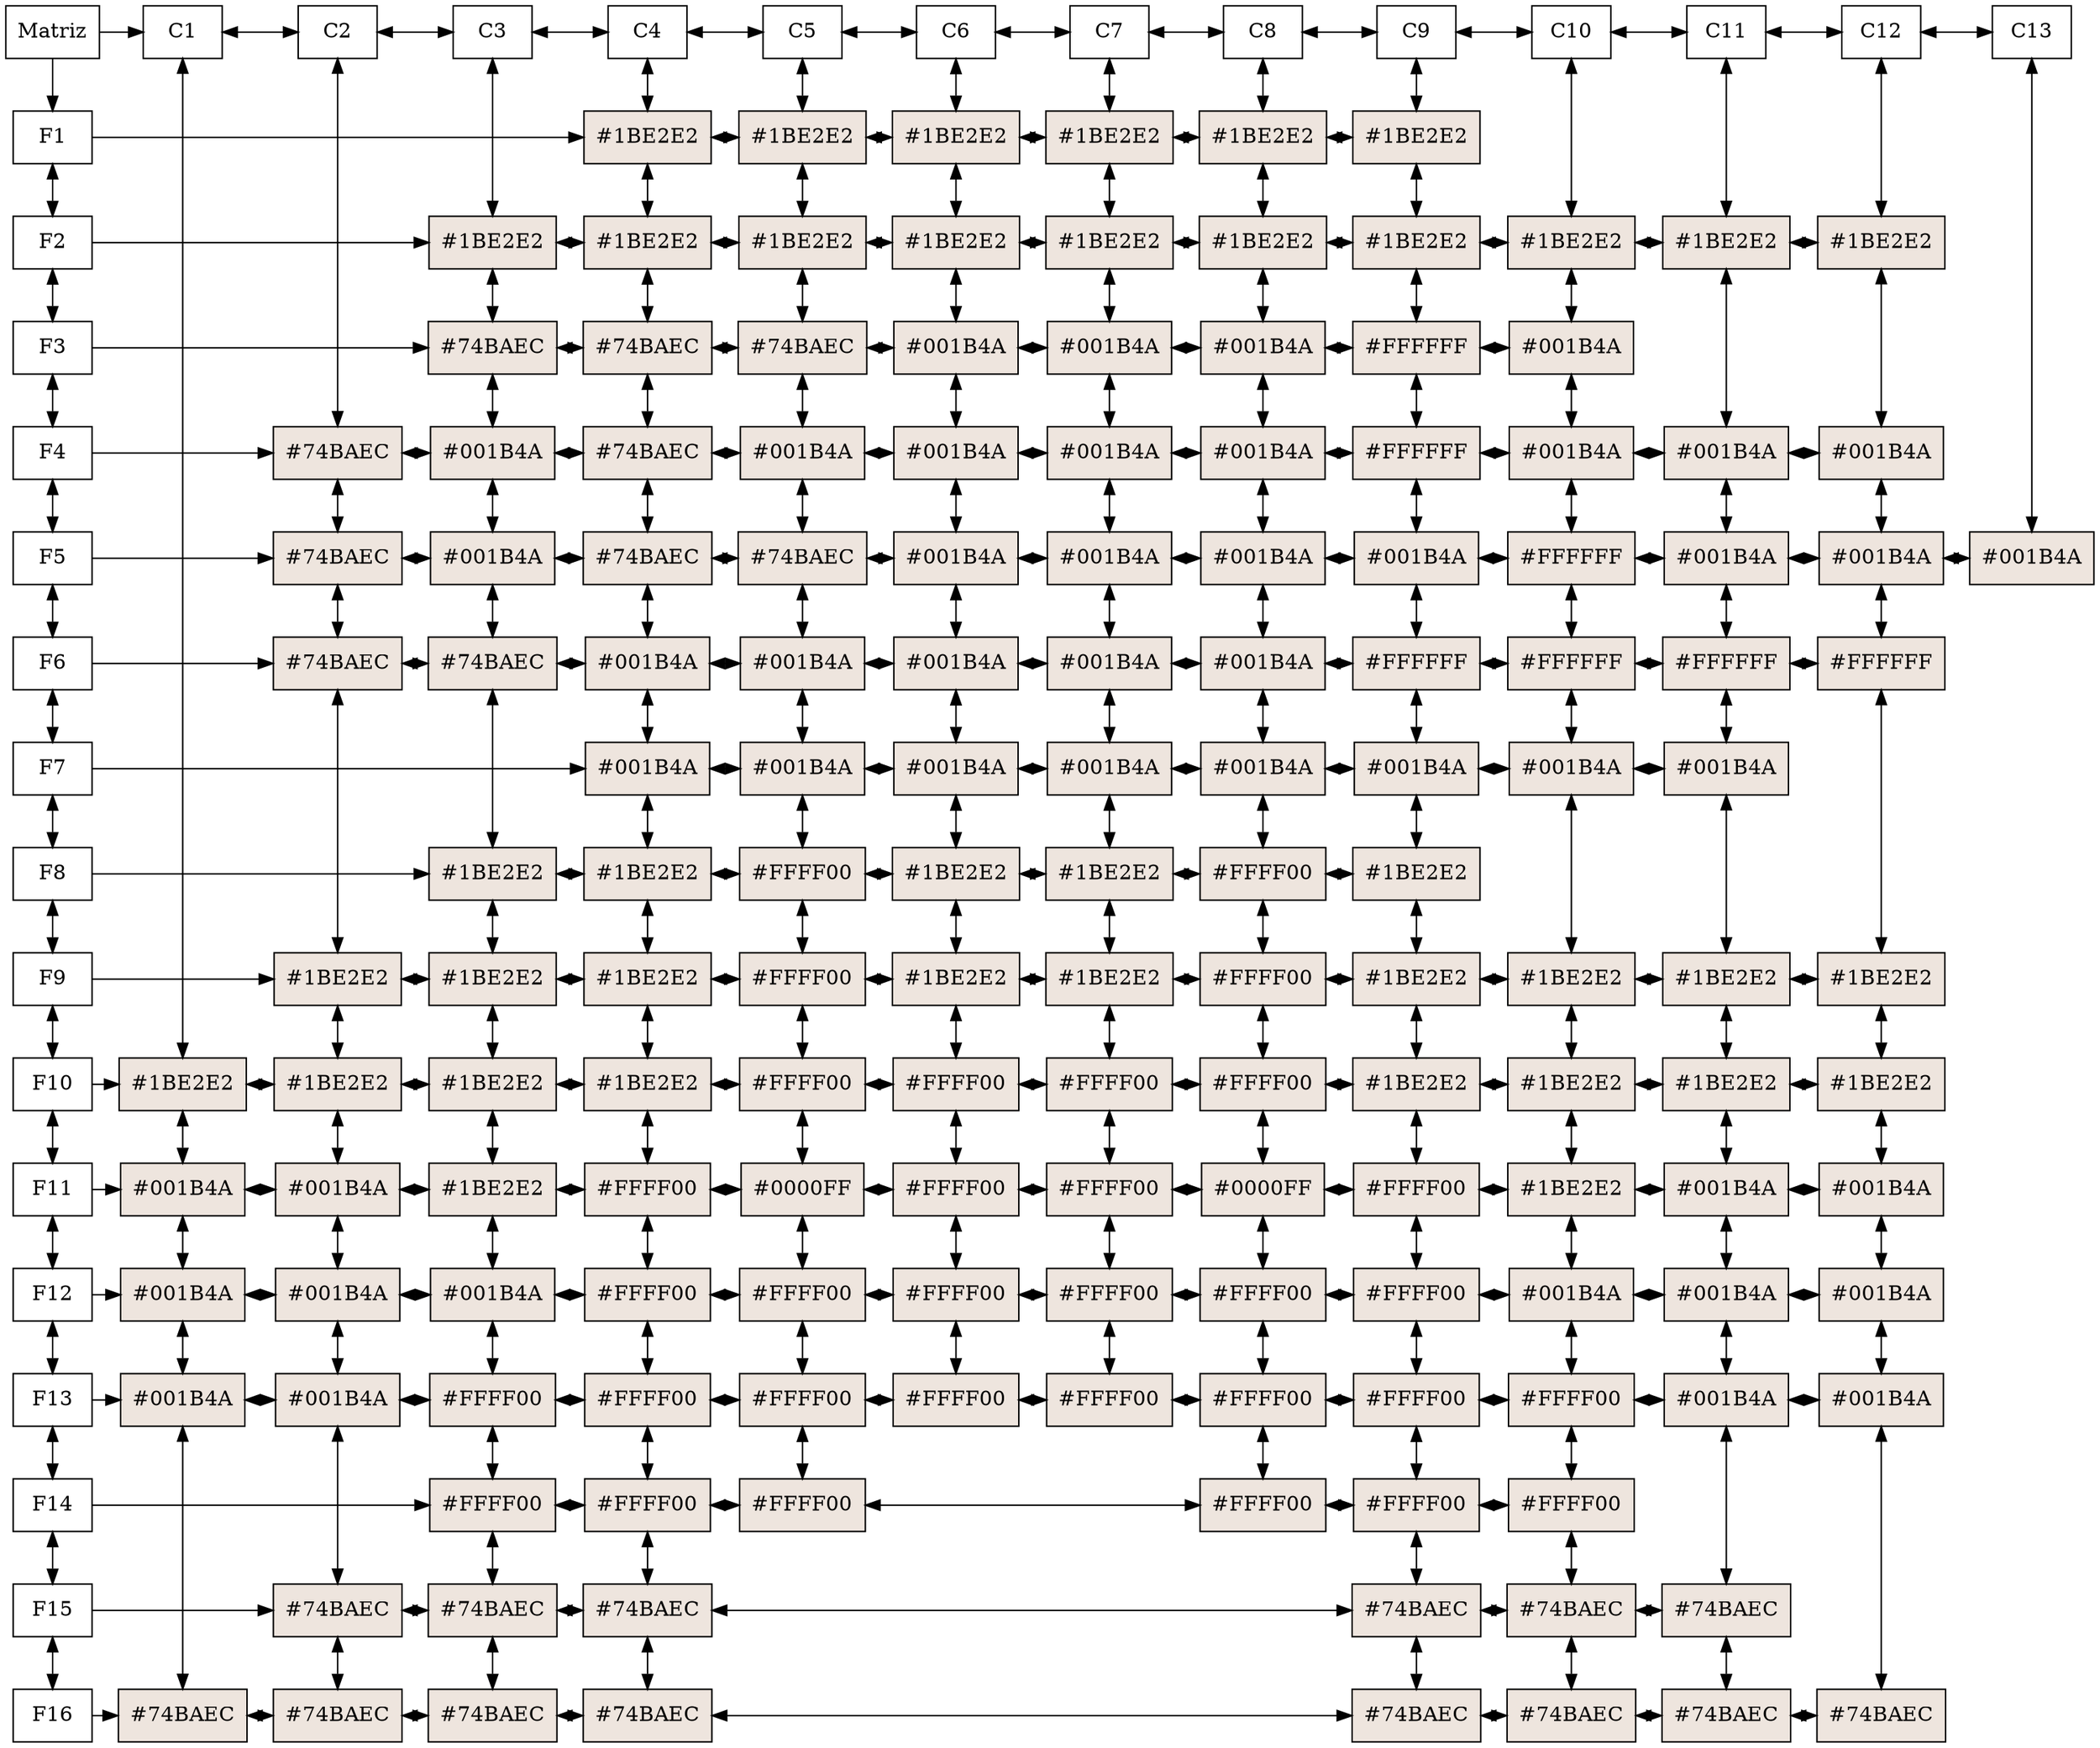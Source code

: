 digraph G{
node [shape = box] 
raiz[label="Matriz"  group=1];
16722808 [label="F1" group = 1]; 
16722264 [label="F2" group = 1]; 
16722328 [label="F3" group = 1]; 
16723032 [label="F4" group = 1]; 
16722520 [label="F5" group = 1]; 
16722104 [label="F6" group = 1]; 
16722072 [label="F7" group = 1]; 
16723064 [label="F8" group = 1]; 
16722168 [label="F9" group = 1]; 
1297872 [label="F10" group = 1]; 
1298224 [label="F11" group = 1]; 
1298256 [label="F12" group = 1]; 
16722872 [label="F13" group = 1]; 
16723000 [label="F14" group = 1]; 
16722552 [label="F15" group = 1]; 
16722296 [label="F16" group = 1]; 
16722808->16722264[dir=both];
16722264->16722328[dir=both];
16722328->16723032[dir=both];
16723032->16722520[dir=both];
16722520->16722104[dir=both];
16722104->16722072[dir=both];
16722072->16723064[dir=both];
16723064->16722168[dir=both];
16722168->1297872[dir=both];
1297872->1298224[dir=both];
1298224->1298256[dir=both];
1298256->16722872[dir=both];
16722872->16723000[dir=both];
16723000->16722552[dir=both];
16722552->16722296[dir=both];
1298576 [label="C1" group = 3]; 
16722776 [label="C2" group = 4]; 
16722904 [label="C3" group = 5]; 
16722744 [label="C4" group = 6]; 
16722424 [label="C5" group = 7]; 
16722200 [label="C6" group = 8]; 
16722232 [label="C7" group = 9]; 
16722360 [label="C8" group = 10]; 
16722936 [label="C9" group = 11]; 
16722840 [label="C10" group = 12]; 
16722136 [label="C11" group = 13]; 
16722968 [label="C12" group = 14]; 
16722392 [label="C13" group = 15]; 
1298576->16722776[dir=both];
16722776->16722904[dir=both];
16722904->16722744[dir=both];
16722744->16722424[dir=both];
16722424->16722200[dir=both];
16722200->16722232[dir=both];
16722232->16722360[dir=both];
16722360->16722936[dir=both];
16722936->16722840[dir=both];
16722840->16722136[dir=both];
16722136->16722968[dir=both];
16722968->16722392[dir=both];
raiz -> 16722808;
raiz -> 1298576;
{ rank  = same; raiz 1298576; 16722776; 16722904; 16722744; 16722424; 16722200; 16722232; 16722360; 16722936; 16722840; 16722136; 16722968; 16722392; }
16718360 [style=filled,fillcolor=seashell2,label= "#1BE2E2" group = 3 ]; 
16718136 [style=filled,fillcolor=seashell2,label= "#001B4A" group = 3 ]; 
16718416 [style=filled,fillcolor=seashell2,label= "#001B4A" group = 3 ]; 
16719592 [style=filled,fillcolor=seashell2,label= "#001B4A" group = 3 ]; 
16719704 [style=filled,fillcolor=seashell2,label= "#74BAEC" group = 3 ]; 
16718696 [style=filled,fillcolor=seashell2,label= "#74BAEC" group = 4 ]; 
16718752 [style=filled,fillcolor=seashell2,label= "#74BAEC" group = 4 ]; 
16718808 [style=filled,fillcolor=seashell2,label= "#74BAEC" group = 4 ]; 
16718024 [style=filled,fillcolor=seashell2,label= "#1BE2E2" group = 4 ]; 
16719648 [style=filled,fillcolor=seashell2,label= "#1BE2E2" group = 4 ]; 
16719480 [style=filled,fillcolor=seashell2,label= "#001B4A" group = 4 ]; 
16719256 [style=filled,fillcolor=seashell2,label= "#001B4A" group = 4 ]; 
16718864 [style=filled,fillcolor=seashell2,label= "#001B4A" group = 4 ]; 
16718976 [style=filled,fillcolor=seashell2,label= "#74BAEC" group = 4 ]; 
16718080 [style=filled,fillcolor=seashell2,label= "#74BAEC" group = 4 ]; 
16719536 [style=filled,fillcolor=seashell2,label= "#1BE2E2" group = 5 ]; 
16718920 [style=filled,fillcolor=seashell2,label= "#74BAEC" group = 5 ]; 
16718192 [style=filled,fillcolor=seashell2,label= "#001B4A" group = 5 ]; 
16718248 [style=filled,fillcolor=seashell2,label= "#001B4A" group = 5 ]; 
16718584 [style=filled,fillcolor=seashell2,label= "#74BAEC" group = 5 ]; 
16718304 [style=filled,fillcolor=seashell2,label= "#1BE2E2" group = 5 ]; 
16718472 [style=filled,fillcolor=seashell2,label= "#1BE2E2" group = 5 ]; 
16719032 [style=filled,fillcolor=seashell2,label= "#1BE2E2" group = 5 ]; 
16718528 [style=filled,fillcolor=seashell2,label= "#1BE2E2" group = 5 ]; 
16718640 [style=filled,fillcolor=seashell2,label= "#001B4A" group = 5 ]; 
16719088 [style=filled,fillcolor=seashell2,label= "#FFFF00" group = 5 ]; 
16719144 [style=filled,fillcolor=seashell2,label= "#FFFF00" group = 5 ]; 
16719312 [style=filled,fillcolor=seashell2,label= "#74BAEC" group = 5 ]; 
16719200 [style=filled,fillcolor=seashell2,label= "#74BAEC" group = 5 ]; 
16719368 [style=filled,fillcolor=seashell2,label= "#1BE2E2" group = 6 ]; 
16719424 [style=filled,fillcolor=seashell2,label= "#1BE2E2" group = 6 ]; 
16721440 [style=filled,fillcolor=seashell2,label= "#74BAEC" group = 6 ]; 
16720936 [style=filled,fillcolor=seashell2,label= "#74BAEC" group = 6 ]; 
16720712 [style=filled,fillcolor=seashell2,label= "#74BAEC" group = 6 ]; 
16721104 [style=filled,fillcolor=seashell2,label= "#001B4A" group = 6 ]; 
16721216 [style=filled,fillcolor=seashell2,label= "#001B4A" group = 6 ]; 
16720656 [style=filled,fillcolor=seashell2,label= "#1BE2E2" group = 6 ]; 
16721160 [style=filled,fillcolor=seashell2,label= "#1BE2E2" group = 6 ]; 
16720824 [style=filled,fillcolor=seashell2,label= "#1BE2E2" group = 6 ]; 
16720992 [style=filled,fillcolor=seashell2,label= "#FFFF00" group = 6 ]; 
16720320 [style=filled,fillcolor=seashell2,label= "#FFFF00" group = 6 ]; 
16721496 [style=filled,fillcolor=seashell2,label= "#FFFF00" group = 6 ]; 
16720096 [style=filled,fillcolor=seashell2,label= "#FFFF00" group = 6 ]; 
16720768 [style=filled,fillcolor=seashell2,label= "#74BAEC" group = 6 ]; 
16720376 [style=filled,fillcolor=seashell2,label= "#74BAEC" group = 6 ]; 
16721048 [style=filled,fillcolor=seashell2,label= "#1BE2E2" group = 7 ]; 
16720264 [style=filled,fillcolor=seashell2,label= "#1BE2E2" group = 7 ]; 
16720432 [style=filled,fillcolor=seashell2,label= "#74BAEC" group = 7 ]; 
16719760 [style=filled,fillcolor=seashell2,label= "#001B4A" group = 7 ]; 
16719816 [style=filled,fillcolor=seashell2,label= "#74BAEC" group = 7 ]; 
16720488 [style=filled,fillcolor=seashell2,label= "#001B4A" group = 7 ]; 
16721272 [style=filled,fillcolor=seashell2,label= "#001B4A" group = 7 ]; 
16720544 [style=filled,fillcolor=seashell2,label= "#FFFF00" group = 7 ]; 
16721328 [style=filled,fillcolor=seashell2,label= "#FFFF00" group = 7 ]; 
16720600 [style=filled,fillcolor=seashell2,label= "#FFFF00" group = 7 ]; 
16721384 [style=filled,fillcolor=seashell2,label= "#0000FF" group = 7 ]; 
16720880 [style=filled,fillcolor=seashell2,label= "#FFFF00" group = 7 ]; 
16720040 [style=filled,fillcolor=seashell2,label= "#FFFF00" group = 7 ]; 
16719872 [style=filled,fillcolor=seashell2,label= "#FFFF00" group = 7 ]; 
16719928 [style=filled,fillcolor=seashell2,label= "#1BE2E2" group = 8 ]; 
16719984 [style=filled,fillcolor=seashell2,label= "#1BE2E2" group = 8 ]; 
16720152 [style=filled,fillcolor=seashell2,label= "#001B4A" group = 8 ]; 
16720208 [style=filled,fillcolor=seashell2,label= "#001B4A" group = 8 ]; 
16721888 [style=filled,fillcolor=seashell2,label= "#001B4A" group = 8 ]; 
16721552 [style=filled,fillcolor=seashell2,label= "#001B4A" group = 8 ]; 
16721608 [style=filled,fillcolor=seashell2,label= "#001B4A" group = 8 ]; 
16721664 [style=filled,fillcolor=seashell2,label= "#1BE2E2" group = 8 ]; 
16721720 [style=filled,fillcolor=seashell2,label= "#1BE2E2" group = 8 ]; 
16721776 [style=filled,fillcolor=seashell2,label= "#FFFF00" group = 8 ]; 
16721832 [style=filled,fillcolor=seashell2,label= "#FFFF00" group = 8 ]; 
16721944 [style=filled,fillcolor=seashell2,label= "#FFFF00" group = 8 ]; 
16727152 [style=filled,fillcolor=seashell2,label= "#FFFF00" group = 8 ]; 
16727376 [style=filled,fillcolor=seashell2,label= "#1BE2E2" group = 9 ]; 
16726704 [style=filled,fillcolor=seashell2,label= "#1BE2E2" group = 9 ]; 
16726872 [style=filled,fillcolor=seashell2,label= "#001B4A" group = 9 ]; 
16726760 [style=filled,fillcolor=seashell2,label= "#001B4A" group = 9 ]; 
16727656 [style=filled,fillcolor=seashell2,label= "#001B4A" group = 9 ]; 
16726536 [style=filled,fillcolor=seashell2,label= "#001B4A" group = 9 ]; 
16725920 [style=filled,fillcolor=seashell2,label= "#001B4A" group = 9 ]; 
16727320 [style=filled,fillcolor=seashell2,label= "#1BE2E2" group = 9 ]; 
16726200 [style=filled,fillcolor=seashell2,label= "#1BE2E2" group = 9 ]; 
16725976 [style=filled,fillcolor=seashell2,label= "#FFFF00" group = 9 ]; 
16727432 [style=filled,fillcolor=seashell2,label= "#FFFF00" group = 9 ]; 
16726592 [style=filled,fillcolor=seashell2,label= "#FFFF00" group = 9 ]; 
16726032 [style=filled,fillcolor=seashell2,label= "#FFFF00" group = 9 ]; 
16727264 [style=filled,fillcolor=seashell2,label= "#1BE2E2" group = 10 ]; 
16726928 [style=filled,fillcolor=seashell2,label= "#1BE2E2" group = 10 ]; 
16726088 [style=filled,fillcolor=seashell2,label= "#001B4A" group = 10 ]; 
16726816 [style=filled,fillcolor=seashell2,label= "#001B4A" group = 10 ]; 
16726984 [style=filled,fillcolor=seashell2,label= "#001B4A" group = 10 ]; 
16726144 [style=filled,fillcolor=seashell2,label= "#001B4A" group = 10 ]; 
16726648 [style=filled,fillcolor=seashell2,label= "#001B4A" group = 10 ]; 
16726256 [style=filled,fillcolor=seashell2,label= "#FFFF00" group = 10 ]; 
16727040 [style=filled,fillcolor=seashell2,label= "#FFFF00" group = 10 ]; 
16727096 [style=filled,fillcolor=seashell2,label= "#FFFF00" group = 10 ]; 
16727600 [style=filled,fillcolor=seashell2,label= "#0000FF" group = 10 ]; 
16727208 [style=filled,fillcolor=seashell2,label= "#FFFF00" group = 10 ]; 
16726312 [style=filled,fillcolor=seashell2,label= "#FFFF00" group = 10 ]; 
16726368 [style=filled,fillcolor=seashell2,label= "#FFFF00" group = 10 ]; 
16727544 [style=filled,fillcolor=seashell2,label= "#1BE2E2" group = 11 ]; 
16726424 [style=filled,fillcolor=seashell2,label= "#1BE2E2" group = 11 ]; 
16726480 [style=filled,fillcolor=seashell2,label= "#FFFFFF" group = 11 ]; 
16727488 [style=filled,fillcolor=seashell2,label= "#FFFFFF" group = 11 ]; 
16728104 [style=filled,fillcolor=seashell2,label= "#001B4A" group = 11 ]; 
16727936 [style=filled,fillcolor=seashell2,label= "#FFFFFF" group = 11 ]; 
16727712 [style=filled,fillcolor=seashell2,label= "#001B4A" group = 11 ]; 
16727880 [style=filled,fillcolor=seashell2,label= "#1BE2E2" group = 11 ]; 
16727768 [style=filled,fillcolor=seashell2,label= "#1BE2E2" group = 11 ]; 
16727992 [style=filled,fillcolor=seashell2,label= "#1BE2E2" group = 11 ]; 
16728048 [style=filled,fillcolor=seashell2,label= "#FFFF00" group = 11 ]; 
16727824 [style=filled,fillcolor=seashell2,label= "#FFFF00" group = 11 ]; 
16725080 [style=filled,fillcolor=seashell2,label= "#FFFF00" group = 11 ]; 
16724632 [style=filled,fillcolor=seashell2,label= "#FFFF00" group = 11 ]; 
16725416 [style=filled,fillcolor=seashell2,label= "#74BAEC" group = 11 ]; 
16724184 [style=filled,fillcolor=seashell2,label= "#74BAEC" group = 11 ]; 
16725136 [style=filled,fillcolor=seashell2,label= "#1BE2E2" group = 12 ]; 
16724688 [style=filled,fillcolor=seashell2,label= "#001B4A" group = 12 ]; 
16724800 [style=filled,fillcolor=seashell2,label= "#001B4A" group = 12 ]; 
16724576 [style=filled,fillcolor=seashell2,label= "#FFFFFF" group = 12 ]; 
16724352 [style=filled,fillcolor=seashell2,label= "#FFFFFF" group = 12 ]; 
16724744 [style=filled,fillcolor=seashell2,label= "#001B4A" group = 12 ]; 
16724240 [style=filled,fillcolor=seashell2,label= "#1BE2E2" group = 12 ]; 
16724296 [style=filled,fillcolor=seashell2,label= "#1BE2E2" group = 12 ]; 
16725304 [style=filled,fillcolor=seashell2,label= "#1BE2E2" group = 12 ]; 
16724856 [style=filled,fillcolor=seashell2,label= "#001B4A" group = 12 ]; 
16725024 [style=filled,fillcolor=seashell2,label= "#FFFF00" group = 12 ]; 
16725192 [style=filled,fillcolor=seashell2,label= "#FFFF00" group = 12 ]; 
16724408 [style=filled,fillcolor=seashell2,label= "#74BAEC" group = 12 ]; 
16725248 [style=filled,fillcolor=seashell2,label= "#74BAEC" group = 12 ]; 
16724912 [style=filled,fillcolor=seashell2,label= "#1BE2E2" group = 13 ]; 
16725360 [style=filled,fillcolor=seashell2,label= "#001B4A" group = 13 ]; 
16724464 [style=filled,fillcolor=seashell2,label= "#001B4A" group = 13 ]; 
16725472 [style=filled,fillcolor=seashell2,label= "#FFFFFF" group = 13 ]; 
16724968 [style=filled,fillcolor=seashell2,label= "#001B4A" group = 13 ]; 
16725528 [style=filled,fillcolor=seashell2,label= "#1BE2E2" group = 13 ]; 
16725584 [style=filled,fillcolor=seashell2,label= "#1BE2E2" group = 13 ]; 
16725640 [style=filled,fillcolor=seashell2,label= "#001B4A" group = 13 ]; 
16724520 [style=filled,fillcolor=seashell2,label= "#001B4A" group = 13 ]; 
16725696 [style=filled,fillcolor=seashell2,label= "#001B4A" group = 13 ]; 
16725752 [style=filled,fillcolor=seashell2,label= "#74BAEC" group = 13 ]; 
16725808 [style=filled,fillcolor=seashell2,label= "#74BAEC" group = 13 ]; 
16725864 [style=filled,fillcolor=seashell2,label= "#1BE2E2" group = 14 ]; 
16724128 [style=filled,fillcolor=seashell2,label= "#001B4A" group = 14 ]; 
16731088 [style=filled,fillcolor=seashell2,label= "#001B4A" group = 14 ]; 
16730024 [style=filled,fillcolor=seashell2,label= "#FFFFFF" group = 14 ]; 
16730920 [style=filled,fillcolor=seashell2,label= "#1BE2E2" group = 14 ]; 
16730248 [style=filled,fillcolor=seashell2,label= "#1BE2E2" group = 14 ]; 
16731368 [style=filled,fillcolor=seashell2,label= "#001B4A" group = 14 ]; 
16731200 [style=filled,fillcolor=seashell2,label= "#001B4A" group = 14 ]; 
16730976 [style=filled,fillcolor=seashell2,label= "#001B4A" group = 14 ]; 
16731032 [style=filled,fillcolor=seashell2,label= "#74BAEC" group = 14 ]; 
16730808 [style=filled,fillcolor=seashell2,label= "#001B4A" group = 15 ]; 
16722808->16719368;
16719368->16721048[dir=both];
16721048->16719928[dir=both];
16719928->16727376[dir=both];
16727376->16727264[dir=both];
16727264->16727544[dir=both];
{ rank = same; 16722808; 16719368; 16721048; 16719928; 16727376; 16727264; 16727544; }
16722264->16719536;
16719536->16719424[dir=both];
16719424->16720264[dir=both];
16720264->16719984[dir=both];
16719984->16726704[dir=both];
16726704->16726928[dir=both];
16726928->16726424[dir=both];
16726424->16725136[dir=both];
16725136->16724912[dir=both];
16724912->16725864[dir=both];
{ rank = same; 16722264; 16719536; 16719424; 16720264; 16719984; 16726704; 16726928; 16726424; 16725136; 16724912; 16725864; }
16722328->16718920;
16718920->16721440[dir=both];
16721440->16720432[dir=both];
16720432->16720152[dir=both];
16720152->16726872[dir=both];
16726872->16726088[dir=both];
16726088->16726480[dir=both];
16726480->16724688[dir=both];
{ rank = same; 16722328; 16718920; 16721440; 16720432; 16720152; 16726872; 16726088; 16726480; 16724688; }
16723032->16718696;
16718696->16718192[dir=both];
16718192->16720936[dir=both];
16720936->16719760[dir=both];
16719760->16720208[dir=both];
16720208->16726760[dir=both];
16726760->16726816[dir=both];
16726816->16727488[dir=both];
16727488->16724800[dir=both];
16724800->16725360[dir=both];
16725360->16724128[dir=both];
{ rank = same; 16723032; 16718696; 16718192; 16720936; 16719760; 16720208; 16726760; 16726816; 16727488; 16724800; 16725360; 16724128; }
16722520->16718752;
16718752->16718248[dir=both];
16718248->16720712[dir=both];
16720712->16719816[dir=both];
16719816->16721888[dir=both];
16721888->16727656[dir=both];
16727656->16726984[dir=both];
16726984->16728104[dir=both];
16728104->16724576[dir=both];
16724576->16724464[dir=both];
16724464->16731088[dir=both];
16731088->16730808[dir=both];
{ rank = same; 16722520; 16718752; 16718248; 16720712; 16719816; 16721888; 16727656; 16726984; 16728104; 16724576; 16724464; 16731088; 16730808; }
16722104->16718808;
16718808->16718584[dir=both];
16718584->16721104[dir=both];
16721104->16720488[dir=both];
16720488->16721552[dir=both];
16721552->16726536[dir=both];
16726536->16726144[dir=both];
16726144->16727936[dir=both];
16727936->16724352[dir=both];
16724352->16725472[dir=both];
16725472->16730024[dir=both];
{ rank = same; 16722104; 16718808; 16718584; 16721104; 16720488; 16721552; 16726536; 16726144; 16727936; 16724352; 16725472; 16730024; }
16722072->16721216;
16721216->16721272[dir=both];
16721272->16721608[dir=both];
16721608->16725920[dir=both];
16725920->16726648[dir=both];
16726648->16727712[dir=both];
16727712->16724744[dir=both];
16724744->16724968[dir=both];
{ rank = same; 16722072; 16721216; 16721272; 16721608; 16725920; 16726648; 16727712; 16724744; 16724968; }
16723064->16718304;
16718304->16720656[dir=both];
16720656->16720544[dir=both];
16720544->16721664[dir=both];
16721664->16727320[dir=both];
16727320->16726256[dir=both];
16726256->16727880[dir=both];
{ rank = same; 16723064; 16718304; 16720656; 16720544; 16721664; 16727320; 16726256; 16727880; }
16722168->16718024;
16718024->16718472[dir=both];
16718472->16721160[dir=both];
16721160->16721328[dir=both];
16721328->16721720[dir=both];
16721720->16726200[dir=both];
16726200->16727040[dir=both];
16727040->16727768[dir=both];
16727768->16724240[dir=both];
16724240->16725528[dir=both];
16725528->16730920[dir=both];
{ rank = same; 16722168; 16718024; 16718472; 16721160; 16721328; 16721720; 16726200; 16727040; 16727768; 16724240; 16725528; 16730920; }
1297872->16718360;
16718360->16719648[dir=both];
16719648->16719032[dir=both];
16719032->16720824[dir=both];
16720824->16720600[dir=both];
16720600->16721776[dir=both];
16721776->16725976[dir=both];
16725976->16727096[dir=both];
16727096->16727992[dir=both];
16727992->16724296[dir=both];
16724296->16725584[dir=both];
16725584->16730248[dir=both];
{ rank = same; 1297872; 16718360; 16719648; 16719032; 16720824; 16720600; 16721776; 16725976; 16727096; 16727992; 16724296; 16725584; 16730248; }
1298224->16718136;
16718136->16719480[dir=both];
16719480->16718528[dir=both];
16718528->16720992[dir=both];
16720992->16721384[dir=both];
16721384->16721832[dir=both];
16721832->16727432[dir=both];
16727432->16727600[dir=both];
16727600->16728048[dir=both];
16728048->16725304[dir=both];
16725304->16725640[dir=both];
16725640->16731368[dir=both];
{ rank = same; 1298224; 16718136; 16719480; 16718528; 16720992; 16721384; 16721832; 16727432; 16727600; 16728048; 16725304; 16725640; 16731368; }
1298256->16718416;
16718416->16719256[dir=both];
16719256->16718640[dir=both];
16718640->16720320[dir=both];
16720320->16720880[dir=both];
16720880->16721944[dir=both];
16721944->16726592[dir=both];
16726592->16727208[dir=both];
16727208->16727824[dir=both];
16727824->16724856[dir=both];
16724856->16724520[dir=both];
16724520->16731200[dir=both];
{ rank = same; 1298256; 16718416; 16719256; 16718640; 16720320; 16720880; 16721944; 16726592; 16727208; 16727824; 16724856; 16724520; 16731200; }
16722872->16719592;
16719592->16718864[dir=both];
16718864->16719088[dir=both];
16719088->16721496[dir=both];
16721496->16720040[dir=both];
16720040->16727152[dir=both];
16727152->16726032[dir=both];
16726032->16726312[dir=both];
16726312->16725080[dir=both];
16725080->16725024[dir=both];
16725024->16725696[dir=both];
16725696->16730976[dir=both];
{ rank = same; 16722872; 16719592; 16718864; 16719088; 16721496; 16720040; 16727152; 16726032; 16726312; 16725080; 16725024; 16725696; 16730976; }
16723000->16719144;
16719144->16720096[dir=both];
16720096->16719872[dir=both];
16719872->16726368[dir=both];
16726368->16724632[dir=both];
16724632->16725192[dir=both];
{ rank = same; 16723000; 16719144; 16720096; 16719872; 16726368; 16724632; 16725192; }
16722552->16718976;
16718976->16719312[dir=both];
16719312->16720768[dir=both];
16720768->16725416[dir=both];
16725416->16724408[dir=both];
16724408->16725752[dir=both];
{ rank = same; 16722552; 16718976; 16719312; 16720768; 16725416; 16724408; 16725752; }
16722296->16719704;
16719704->16718080[dir=both];
16718080->16719200[dir=both];
16719200->16720376[dir=both];
16720376->16724184[dir=both];
16724184->16725248[dir=both];
16725248->16725808[dir=both];
16725808->16731032[dir=both];
{ rank = same; 16722296; 16719704; 16718080; 16719200; 16720376; 16724184; 16725248; 16725808; 16731032; }
1298576->16718360[dir=both];
16718360->16718136[dir=both];
16718136->16718416[dir=both];
16718416->16719592[dir=both];
16719592->16719704[dir=both];
16722776->16718696[dir=both];
16718696->16718752[dir=both];
16718752->16718808[dir=both];
16718808->16718024[dir=both];
16718024->16719648[dir=both];
16719648->16719480[dir=both];
16719480->16719256[dir=both];
16719256->16718864[dir=both];
16718864->16718976[dir=both];
16718976->16718080[dir=both];
16722904->16719536[dir=both];
16719536->16718920[dir=both];
16718920->16718192[dir=both];
16718192->16718248[dir=both];
16718248->16718584[dir=both];
16718584->16718304[dir=both];
16718304->16718472[dir=both];
16718472->16719032[dir=both];
16719032->16718528[dir=both];
16718528->16718640[dir=both];
16718640->16719088[dir=both];
16719088->16719144[dir=both];
16719144->16719312[dir=both];
16719312->16719200[dir=both];
16722744->16719368[dir=both];
16719368->16719424[dir=both];
16719424->16721440[dir=both];
16721440->16720936[dir=both];
16720936->16720712[dir=both];
16720712->16721104[dir=both];
16721104->16721216[dir=both];
16721216->16720656[dir=both];
16720656->16721160[dir=both];
16721160->16720824[dir=both];
16720824->16720992[dir=both];
16720992->16720320[dir=both];
16720320->16721496[dir=both];
16721496->16720096[dir=both];
16720096->16720768[dir=both];
16720768->16720376[dir=both];
16722424->16721048[dir=both];
16721048->16720264[dir=both];
16720264->16720432[dir=both];
16720432->16719760[dir=both];
16719760->16719816[dir=both];
16719816->16720488[dir=both];
16720488->16721272[dir=both];
16721272->16720544[dir=both];
16720544->16721328[dir=both];
16721328->16720600[dir=both];
16720600->16721384[dir=both];
16721384->16720880[dir=both];
16720880->16720040[dir=both];
16720040->16719872[dir=both];
16722200->16719928[dir=both];
16719928->16719984[dir=both];
16719984->16720152[dir=both];
16720152->16720208[dir=both];
16720208->16721888[dir=both];
16721888->16721552[dir=both];
16721552->16721608[dir=both];
16721608->16721664[dir=both];
16721664->16721720[dir=both];
16721720->16721776[dir=both];
16721776->16721832[dir=both];
16721832->16721944[dir=both];
16721944->16727152[dir=both];
16722232->16727376[dir=both];
16727376->16726704[dir=both];
16726704->16726872[dir=both];
16726872->16726760[dir=both];
16726760->16727656[dir=both];
16727656->16726536[dir=both];
16726536->16725920[dir=both];
16725920->16727320[dir=both];
16727320->16726200[dir=both];
16726200->16725976[dir=both];
16725976->16727432[dir=both];
16727432->16726592[dir=both];
16726592->16726032[dir=both];
16722360->16727264[dir=both];
16727264->16726928[dir=both];
16726928->16726088[dir=both];
16726088->16726816[dir=both];
16726816->16726984[dir=both];
16726984->16726144[dir=both];
16726144->16726648[dir=both];
16726648->16726256[dir=both];
16726256->16727040[dir=both];
16727040->16727096[dir=both];
16727096->16727600[dir=both];
16727600->16727208[dir=both];
16727208->16726312[dir=both];
16726312->16726368[dir=both];
16722936->16727544[dir=both];
16727544->16726424[dir=both];
16726424->16726480[dir=both];
16726480->16727488[dir=both];
16727488->16728104[dir=both];
16728104->16727936[dir=both];
16727936->16727712[dir=both];
16727712->16727880[dir=both];
16727880->16727768[dir=both];
16727768->16727992[dir=both];
16727992->16728048[dir=both];
16728048->16727824[dir=both];
16727824->16725080[dir=both];
16725080->16724632[dir=both];
16724632->16725416[dir=both];
16725416->16724184[dir=both];
16722840->16725136[dir=both];
16725136->16724688[dir=both];
16724688->16724800[dir=both];
16724800->16724576[dir=both];
16724576->16724352[dir=both];
16724352->16724744[dir=both];
16724744->16724240[dir=both];
16724240->16724296[dir=both];
16724296->16725304[dir=both];
16725304->16724856[dir=both];
16724856->16725024[dir=both];
16725024->16725192[dir=both];
16725192->16724408[dir=both];
16724408->16725248[dir=both];
16722136->16724912[dir=both];
16724912->16725360[dir=both];
16725360->16724464[dir=both];
16724464->16725472[dir=both];
16725472->16724968[dir=both];
16724968->16725528[dir=both];
16725528->16725584[dir=both];
16725584->16725640[dir=both];
16725640->16724520[dir=both];
16724520->16725696[dir=both];
16725696->16725752[dir=both];
16725752->16725808[dir=both];
16722968->16725864[dir=both];
16725864->16724128[dir=both];
16724128->16731088[dir=both];
16731088->16730024[dir=both];
16730024->16730920[dir=both];
16730920->16730248[dir=both];
16730248->16731368[dir=both];
16731368->16731200[dir=both];
16731200->16730976[dir=both];
16730976->16731032[dir=both];
16722392->16730808[dir=both];
}
